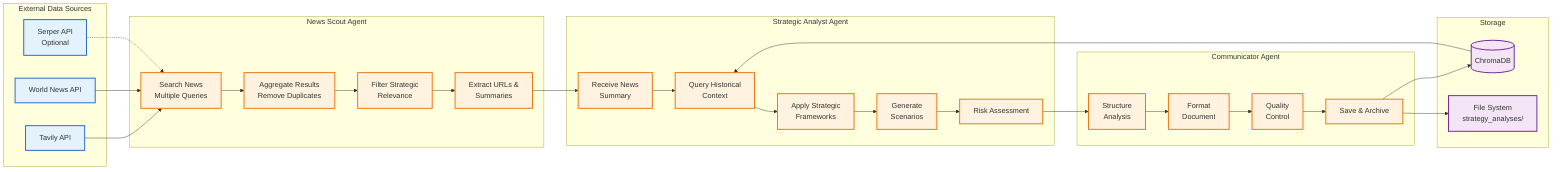flowchart LR
    %% Data Flow Diagram for GPSE

    subgraph "External Data Sources"
        TAV[Tavily API]
        WNA[World News API]
        SERP[Serper API<br/>Optional]
    end

    subgraph "News Scout Agent"
        direction TB
        NS1[Search News<br/>Multiple Queries]
        NS2[Aggregate Results<br/>Remove Duplicates]
        NS3[Filter Strategic<br/>Relevance]
        NS4[Extract URLs &<br/>Summaries]
        
        NS1 --> NS2
        NS2 --> NS3
        NS3 --> NS4
    end

    subgraph "Strategic Analyst Agent"
        direction TB
        SA1[Receive News<br/>Summary]
        SA2[Query Historical<br/>Context]
        SA3[Apply Strategic<br/>Frameworks]
        SA4[Generate<br/>Scenarios]
        SA5[Risk Assessment]
        
        SA1 --> SA2
        SA2 --> SA3
        SA3 --> SA4
        SA4 --> SA5
    end

    subgraph "Communicator Agent"
        direction TB
        CA1[Structure<br/>Analysis]
        CA2[Format<br/>Document]
        CA3[Quality<br/>Control]
        CA4[Save & Archive]
        
        CA1 --> CA2
        CA2 --> CA3
        CA3 --> CA4
    end

    subgraph "Storage"
        DB[(ChromaDB)]
        FS[File System<br/>strategy_analyses/]
    end

    %% Connections
    TAV --> NS1
    WNA --> NS1
    SERP -.-> NS1
    
    NS4 --> SA1
    DB --> SA2
    
    SA5 --> CA1
    
    CA4 --> DB
    CA4 --> FS

    %% Styling
    classDef datasource fill:#e3f2fd,stroke:#1565c0,stroke-width:2px
    classDef process fill:#fff3e0,stroke:#ef6c00,stroke-width:2px
    classDef storage fill:#f3e5f5,stroke:#6a1b9a,stroke-width:2px
    
    class TAV,WNA,SERP datasource
    class NS1,NS2,NS3,NS4,SA1,SA2,SA3,SA4,SA5,CA1,CA2,CA3,CA4 process
    class DB,FS storage